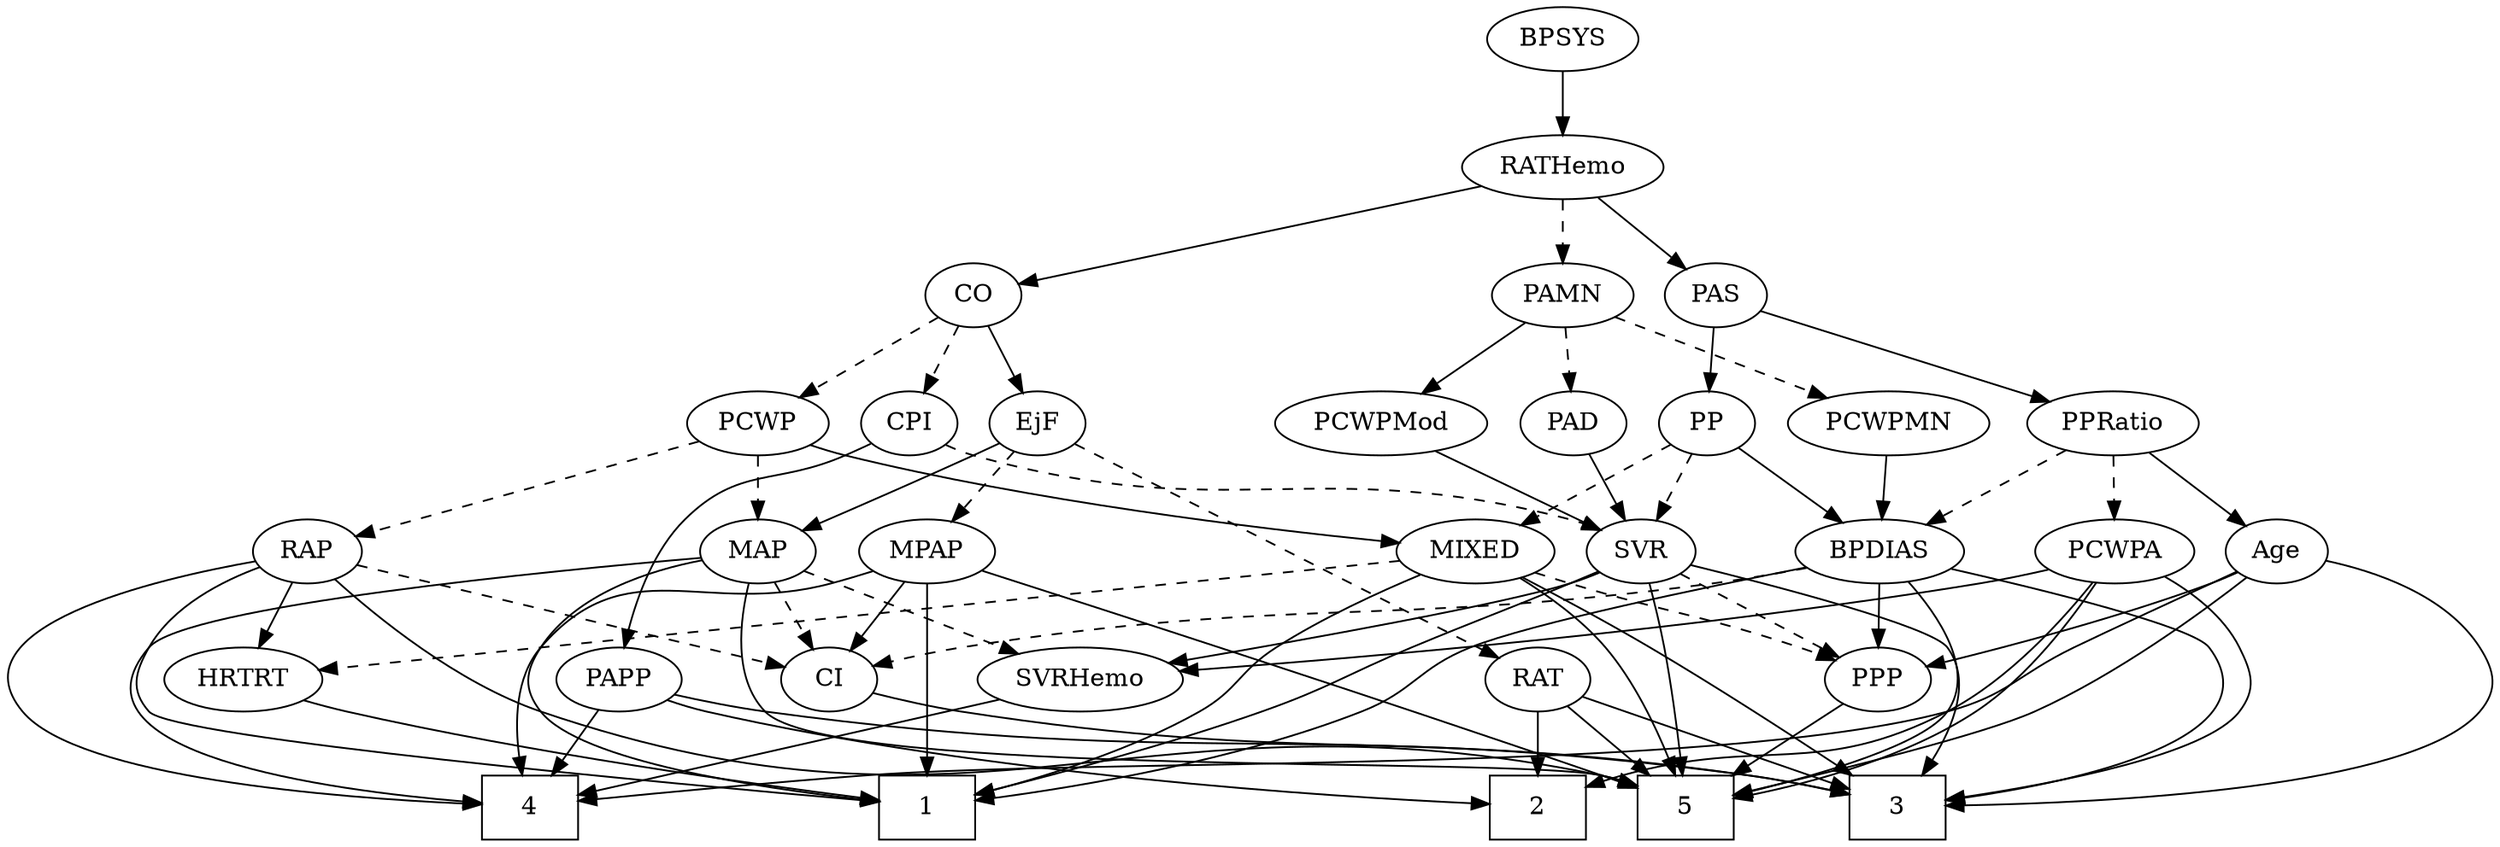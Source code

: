 strict digraph {
	graph [bb="0,0,1367.9,468"];
	node [label="\N"];
	1	[height=0.5,
		pos="347.92,18",
		shape=box,
		width=0.75];
	2	[height=0.5,
		pos="809.92,18",
		shape=box,
		width=0.75];
	3	[height=0.5,
		pos="1052.9,18",
		shape=box,
		width=0.75];
	4	[height=0.5,
		pos="167.92,18",
		shape=box,
		width=0.75];
	5	[height=0.5,
		pos="938.92,18",
		shape=box,
		width=0.75];
	Age	[height=0.5,
		pos="1032.9,162",
		width=0.75];
	Age -> 3	[pos="e,1067.1,36.21 1051.4,148.58 1063.7,139.1 1078.9,124.83 1085.9,108 1094.6,86.997 1084.4,62.785 1073,44.922",
		style=solid];
	Age -> 4	[pos="e,195.22,22.271 1012.4,149.9 1007.5,147.62 1002.1,145.47 996.92,144 856.65,104.34 811.16,147.75 670.92,108 634.96,97.808 630.81,\
82.434 594.92,72 585.56,69.281 307.89,35.797 205.42,23.495",
		style=solid];
	Age -> 5	[pos="e,950.26,36.133 1022.5,145.26 1006.4,120.92 975.25,73.891 955.87,44.607",
		style=solid];
	PPP	[height=0.5,
		pos="1164.9,90",
		width=0.75];
	Age -> PPP	[pos="e,1144.4,101.86 1053.5,150.06 1075.5,138.4 1110.5,119.83 1135.4,106.63",
		style=solid];
	EjF	[height=0.5,
		pos="614.92,234",
		width=0.75];
	MPAP	[height=0.5,
		pos="309.92,162",
		width=0.97491];
	EjF -> MPAP	[pos="e,341.45,170.24 589.7,227.21 537.13,215.15 415.42,187.21 351.24,172.48",
		style=dashed];
	RAT	[height=0.5,
		pos="864.92,90",
		width=0.75827];
	EjF -> RAT	[pos="e,844.79,102.43 634.95,221.62 679.02,196.59 784.51,136.67 835.86,107.51",
		style=dashed];
	MAP	[height=0.5,
		pos="457.92,162",
		width=0.84854];
	EjF -> MAP	[pos="e,481.61,173.56 593.09,223.27 566.63,211.47 521.78,191.47 491.05,177.77",
		style=solid];
	RAP	[height=0.5,
		pos="197.92,162",
		width=0.77632];
	RAP -> 1	[pos="e,320.79,21.096 173.92,152.67 154.65,144.56 128.91,130.17 116.92,108 109.31,93.926 106.95,84.515 116.92,72 140.74,42.094 251.71,\
27.678 310.74,22.022",
		style=solid];
	RAP -> 4	[pos="e,140.72,22.986 170.84,157.47 123.22,150.64 27.641,133.98 7.9164,108 -27.895,60.832 73.168,35.18 130.84,24.709",
		style=solid];
	RAP -> 5	[pos="e,911.78,24.785 212.95,146.75 235.87,126.03 281.89,88.274 328.92,72 437.75,34.339 731.65,50.377 845.92,36 864.39,33.675 884.76,30.072 \
901.71,26.781",
		style=solid];
	CI	[height=0.5,
		pos="402.92,90",
		width=0.75];
	RAP -> CI	[pos="e,379.26,99.078 222.24,152.7 258.88,140.18 328.35,116.46 369.65,102.36",
		style=dashed];
	HRTRT	[height=0.5,
		pos="165.92,90",
		width=1.1013];
	RAP -> HRTRT	[pos="e,173.67,107.96 190.33,144.41 186.6,136.25 182.02,126.22 177.83,117.07",
		style=solid];
	MIXED	[height=0.5,
		pos="947.92,162",
		width=1.1193];
	MIXED -> 1	[pos="e,375.15,22.736 918.11,149.72 911.83,147.61 905.21,145.57 898.92,144 799.4,119.09 768.94,138.27 670.92,108 635.2,96.973 630.31,84.001 \
594.92,72 522.55,47.467 434.29,31.779 385.28,24.26",
		style=solid];
	MIXED -> 3	[pos="e,1056.6,36.245 976.98,149.39 1003.4,138.2 1039.5,121.07 1047.9,108 1059.6,89.833 1060,65.058 1058,46.26",
		style=solid];
	MIXED -> 5	[pos="e,940.01,36.189 946.83,143.87 945.3,119.67 942.48,75.211 940.65,46.393",
		style=solid];
	MIXED -> PPP	[pos="e,1140.9,98.335 978.71,150.17 984.74,148.09 991.02,145.95 996.92,144 1043.2,128.67 1097,111.87 1131,101.38",
		style=dashed];
	MIXED -> HRTRT	[pos="e,204.43,94.451 918.73,149.45 912.29,147.31 905.45,145.33 898.92,144 666.69,96.743 603.22,125.99 366.92,108 314.88,104.04 255.31,\
98.929 214.61,95.349",
		style=dashed];
	MPAP -> 1	[pos="e,324.16,36.09 302.17,144.31 294.79,125.96 286.15,95.891 295.92,72 300.4,61.017 308.39,51.081 316.77,42.858",
		style=solid];
	MPAP -> 4	[pos="e,140.81,22.206 278.59,153.64 265.16,150.56 249.29,147 234.92,144 193.06,135.27 73.174,140.94 45.916,108 35.716,95.673 37.142,85.379 \
45.916,72 64.584,43.537 102.2,30.28 130.76,24.155",
		style=solid];
	MPAP -> 5	[pos="e,911.77,24.746 315.41,144.13 323.21,123.19 339.66,88.268 366.92,72 458.58,17.294 740.04,49.616 845.92,36 864.39,33.625 884.75,30.016 \
901.7,26.733",
		style=solid];
	MPAP -> CI	[pos="e,385.55,104.07 329.19,146.5 343.19,135.95 362.29,121.58 377.53,110.1",
		style=solid];
	BPSYS	[height=0.5,
		pos="981.92,450",
		width=1.0471];
	RATHemo	[height=0.5,
		pos="981.92,378",
		width=1.3721];
	BPSYS -> RATHemo	[pos="e,981.92,396.1 981.92,431.7 981.92,423.98 981.92,414.71 981.92,406.11",
		style=solid];
	PAD	[height=0.5,
		pos="1216.9,234",
		width=0.79437];
	SVR	[height=0.5,
		pos="1216.9,162",
		width=0.77632];
	PAD -> SVR	[pos="e,1216.9,180.1 1216.9,215.7 1216.9,207.98 1216.9,198.71 1216.9,190.11",
		style=solid];
	CO	[height=0.5,
		pos="675.92,306",
		width=0.75];
	CO -> EjF	[pos="e,627.83,249.82 662.98,290.15 654.73,280.69 643.88,268.24 634.58,257.56",
		style=solid];
	CPI	[height=0.5,
		pos="711.92,234",
		width=0.75];
	CO -> CPI	[pos="e,703.61,251.15 684.27,288.76 688.63,280.28 694.06,269.71 698.96,260.2",
		style=dashed];
	PCWP	[height=0.5,
		pos="483.92,234",
		width=0.97491];
	CO -> PCWP	[pos="e,511.82,245.17 652.76,296.56 620.12,284.66 560.22,262.82 521.25,248.61",
		style=dashed];
	PAS	[height=0.5,
		pos="981.92,306",
		width=0.75];
	PP	[height=0.5,
		pos="1024.9,234",
		width=0.75];
	PAS -> PP	[pos="e,1015.2,250.82 991.67,289.12 997.06,280.34 1003.9,269.26 1009.9,259.42",
		style=solid];
	PPRatio	[height=0.5,
		pos="939.92,234",
		width=1.1013];
	PAS -> PPRatio	[pos="e,949.99,251.8 972.39,289.12 967.32,280.68 960.98,270.1 955.24,260.55",
		style=solid];
	PAMN	[height=0.5,
		pos="1167.9,306",
		width=1.011];
	PAMN -> PAD	[pos="e,1206,250.67 1179.3,288.76 1185.5,279.89 1193.3,268.74 1200.2,258.89",
		style=dashed];
	PCWPMod	[height=0.5,
		pos="1315.9,234",
		width=1.4443];
	PAMN -> PCWPMod	[pos="e,1286.5,248.92 1193.4,292.97 1216.4,282.07 1250.7,265.86 1277.1,253.34",
		style=solid];
	PCWPMN	[height=0.5,
		pos="1119.9,234",
		width=1.3902];
	PAMN -> PCWPMN	[pos="e,1131.3,251.63 1156.8,288.76 1150.9,280.23 1143.6,269.58 1137.1,260.02",
		style=dashed];
	RATHemo -> CO	[pos="e,701.09,312.76 941.28,367.7 880.83,353.88 768.21,328.11 711.09,315.05",
		style=solid];
	RATHemo -> PAS	[pos="e,981.92,324.1 981.92,359.7 981.92,351.98 981.92,342.71 981.92,334.11",
		style=solid];
	RATHemo -> PAMN	[pos="e,1139.8,317.58 1015.2,364.49 1047.5,352.32 1096.6,333.86 1130.3,321.16",
		style=dashed];
	CPI -> SVR	[pos="e,1193.8,172.75 738.63,230.29 830.29,220.95 1128.7,190.08 1170.9,180 1175.3,178.95 1179.9,177.6 1184.3,176.12",
		style=dashed];
	PAPP	[height=0.5,
		pos="711.92,90",
		width=0.88464];
	CPI -> PAPP	[pos="e,711.92,108.19 711.92,215.87 711.92,191.67 711.92,147.21 711.92,118.39",
		style=solid];
	RAT -> 2	[pos="e,823.37,36.127 852.98,73.811 846.17,65.141 837.46,54.052 829.65,44.12",
		style=solid];
	RAT -> 3	[pos="e,1025.8,29.081 888.35,80.276 920.42,68.333 978.34,46.769 1016.2,32.67",
		style=solid];
	RAT -> 5	[pos="e,920.83,36.113 879.89,74.834 889.5,65.746 902.22,53.71 913.4,43.141",
		style=solid];
	SVR -> 1	[pos="e,375.26,20.237 1219.4,143.98 1221.4,123.57 1221,89.852 1200.9,72 1185.4,58.227 547.7,28.145 385.26,20.695",
		style=solid];
	SVR -> 3	[pos="e,1080.3,19.632 1244.5,158.63 1275.7,154.32 1324.9,142.18 1347.9,108 1356.9,94.733 1358.2,84.273 1347.9,72 1315.5,33.274 1162.8,\
22.805 1090.7,20.006",
		style=solid];
	SVR -> 5	[pos="e,966.23,25.601 1242.6,154.25 1264.8,146.9 1295.5,132.74 1309.9,108 1318,94.166 1320.5,83.984 1309.9,72 1266.5,22.866 1081.6,46.997 \
1016.9,36 1003.5,33.727 989,30.708 976.14,27.845",
		style=solid];
	SVRHemo	[height=0.5,
		pos="535.92,90",
		width=1.3902];
	SVR -> SVRHemo	[pos="e,581.77,97.392 1194.4,151.22 1187,148.43 1178.7,145.69 1170.9,144 953.15,96.916 892.63,129.93 670.92,108 644.9,105.43 616.14,101.9 \
591.88,98.727",
		style=solid];
	SVR -> PPP	[pos="e,1176.4,106.49 1205.4,145.46 1198.6,136.4 1190,124.79 1182.5,114.61",
		style=dashed];
	PCWPMod -> SVR	[pos="e,1235.2,175.91 1293.9,217.46 1279,206.93 1259.3,192.94 1243.5,181.78",
		style=solid];
	PCWPA	[height=0.5,
		pos="847.92,162",
		width=1.1555];
	PCWPA -> 2	[pos="e,812.89,36.229 841.17,144 837.24,133.7 832.39,120.22 828.92,108 823.11,87.613 818.18,64.152 814.79,46.438",
		style=solid];
	PCWPA -> 3	[pos="e,1028.1,36.216 869.08,146.34 904.78,121.61 977.21,71.438 1019.7,41.992",
		style=solid];
	PCWPA -> 5	[pos="e,933.81,36.037 866.4,145.76 877.51,135.88 891.3,122.23 900.92,108 914.02,88.623 924.11,64 930.59,45.567",
		style=solid];
	PCWPA -> SVRHemo	[pos="e,574.42,101.56 810.81,153.66 762.21,143.92 674.42,125.84 599.92,108 594.87,106.79 589.62,105.48 584.39,104.14",
		style=solid];
	BPDIAS	[height=0.5,
		pos="1119.9,162",
		width=1.1735];
	PCWPMN -> BPDIAS	[pos="e,1119.9,180.1 1119.9,215.7 1119.9,207.98 1119.9,198.71 1119.9,190.11",
		style=solid];
	SVRHemo -> 4	[pos="e,194.92,24.136 492.62,80.764 419.61,66.876 273.29,39.043 204.83,26.021",
		style=solid];
	BPDIAS -> 1	[pos="e,375.05,19.648 1088.9,149.71 1082.3,147.6 1075.5,145.57 1068.9,144 964.03,118.85 932.1,139.42 828.92,108 793.16,97.111 788.77,82.553 \
752.92,72 621.57,33.339 457.96,22.847 385.47,20.025",
		style=solid];
	BPDIAS -> 3	[pos="e,1080.2,22.96 1152.3,150.34 1182.6,139.64 1224.6,122.67 1233.9,108 1242.5,94.511 1243.5,84.805 1233.9,72 1216.7,48.99 1137.9,32.608 \
1090.1,24.589",
		style=solid];
	BPDIAS -> 5	[pos="e,965.96,25.043 1151.1,149.48 1169.2,140.99 1190.4,127.51 1200.9,108 1208.5,93.926 1211.1,84.352 1200.9,72 1148,7.6694 1098.5,52.873 \
1016.9,36 1003.5,33.232 988.88,30.073 975.93,27.236",
		style=solid];
	BPDIAS -> PPP	[pos="e,1154.6,106.99 1130.6,144.41 1136.1,135.83 1142.9,125.19 1149.1,115.67",
		style=solid];
	BPDIAS -> CI	[pos="e,427.39,97.693 1089.5,149.43 1082.8,147.29 1075.7,145.31 1068.9,144 810.12,93.896 737.81,145.64 476.92,108 463.87,106.12 449.72,\
103.11 437.33,100.15",
		style=dashed];
	MAP -> 1	[pos="e,347.6,36.043 431.89,152.53 411.1,144.4 382.9,130.06 366.92,108 353.92,90.054 349.46,65.058 348.08,46.123",
		style=solid];
	MAP -> 4	[pos="e,145.9,36.295 428.79,156.15 407.95,152.7 379.22,147.99 353.92,144 301.3,135.7 151.64,148.4 116.92,108 99.932,88.241 119.02,61.997 \
138.5,43.134",
		style=solid];
	MAP -> 5	[pos="e,911.75,24.585 456.13,143.67 455.08,123.27 456.88,89.889 476.92,72 538.37,17.127 764.32,47.417 845.92,36 864.36,33.419 884.72,29.787 \
901.68,26.542",
		style=solid];
	MAP -> SVRHemo	[pos="e,518.14,106.95 474.08,146.5 484.62,137.04 498.6,124.49 510.6,113.72",
		style=dashed];
	MAP -> CI	[pos="e,415.09,106.49 445.71,145.46 438.59,136.4 429.46,124.79 421.47,114.61",
		style=dashed];
	PP -> MIXED	[pos="e,964.81,178.36 1009.3,218.83 998.74,209.2 984.49,196.25 972.39,185.25",
		style=dashed];
	PP -> SVR	[pos="e,1193.1,171.99 1046,222.49 1050.9,220.23 1056,217.94 1060.9,216 1108.7,196.98 1122.3,196.92 1170.9,180 1175,178.58 1179.2,177.06 \
1183.5,175.53",
		style=dashed];
	PP -> BPDIAS	[pos="e,1099.6,177.94 1042.3,220.16 1056,210.1 1075.3,195.9 1091.2,184.17",
		style=solid];
	PPP -> 5	[pos="e,966.07,27.411 1140.7,81.509 1101.2,69.252 1022.3,44.838 975.77,30.416",
		style=solid];
	PPRatio -> Age	[pos="e,1015.7,175.94 959.64,218.15 973.55,207.69 992.3,193.57 1007.4,182.24",
		style=solid];
	PPRatio -> PCWPA	[pos="e,867.72,178.07 920.41,218.15 907.44,208.29 890.22,195.19 875.82,184.23",
		style=dashed];
	PPRatio -> BPDIAS	[pos="e,1089.7,174.75 969.24,221.6 999.43,209.86 1046.7,191.48 1080.2,178.44",
		style=dashed];
	PCWP -> RAP	[pos="e,223.42,169.42 452.85,225.52 410.55,215.31 332.47,196.41 265.92,180 255.26,177.37 243.68,174.49 233.14,171.85",
		style=dashed];
	PCWP -> MIXED	[pos="e,918.42,174.41 516.37,226.65 534.69,223.21 558.03,219.04 578.92,216 720.54,195.38 759.34,211.65 898.92,180 902.12,179.27 905.41,\
178.41 908.69,177.46",
		style=solid];
	PCWP -> MAP	[pos="e,464.15,179.79 477.62,216.05 474.65,208.06 471.04,198.33 467.72,189.4",
		style=dashed];
	CI -> 3	[pos="e,1025.7,25.94 427.4,82.378 441.73,78.755 460.23,74.505 476.92,72 696.37,39.06 755.28,67.708 974.92,36 988.34,34.062 1002.9,31.123 \
1015.8,28.23",
		style=solid];
	PAPP -> 2	[pos="e,785.86,36.18 730.81,75.503 744.05,66.05 762.06,53.181 777.56,42.111",
		style=solid];
	PAPP -> 3	[pos="e,1025.9,25.005 741.53,83.19 790.25,73.596 890.35,53.734 974.92,36 988.3,33.194 1002.9,30.027 1015.9,27.193",
		style=solid];
	PAPP -> 4	[pos="e,194.97,22.326 686.96,78.476 680.23,75.999 672.88,73.614 665.92,72 511.85,36.305 469.12,53.271 311.92,36 275.59,32.009 234.16,27.078 \
205.09,23.556",
		style=solid];
	HRTRT -> 1	[pos="e,320.83,29.419 195.16,77.753 226.71,65.618 277.02,46.269 311.21,33.119",
		style=solid];
}
